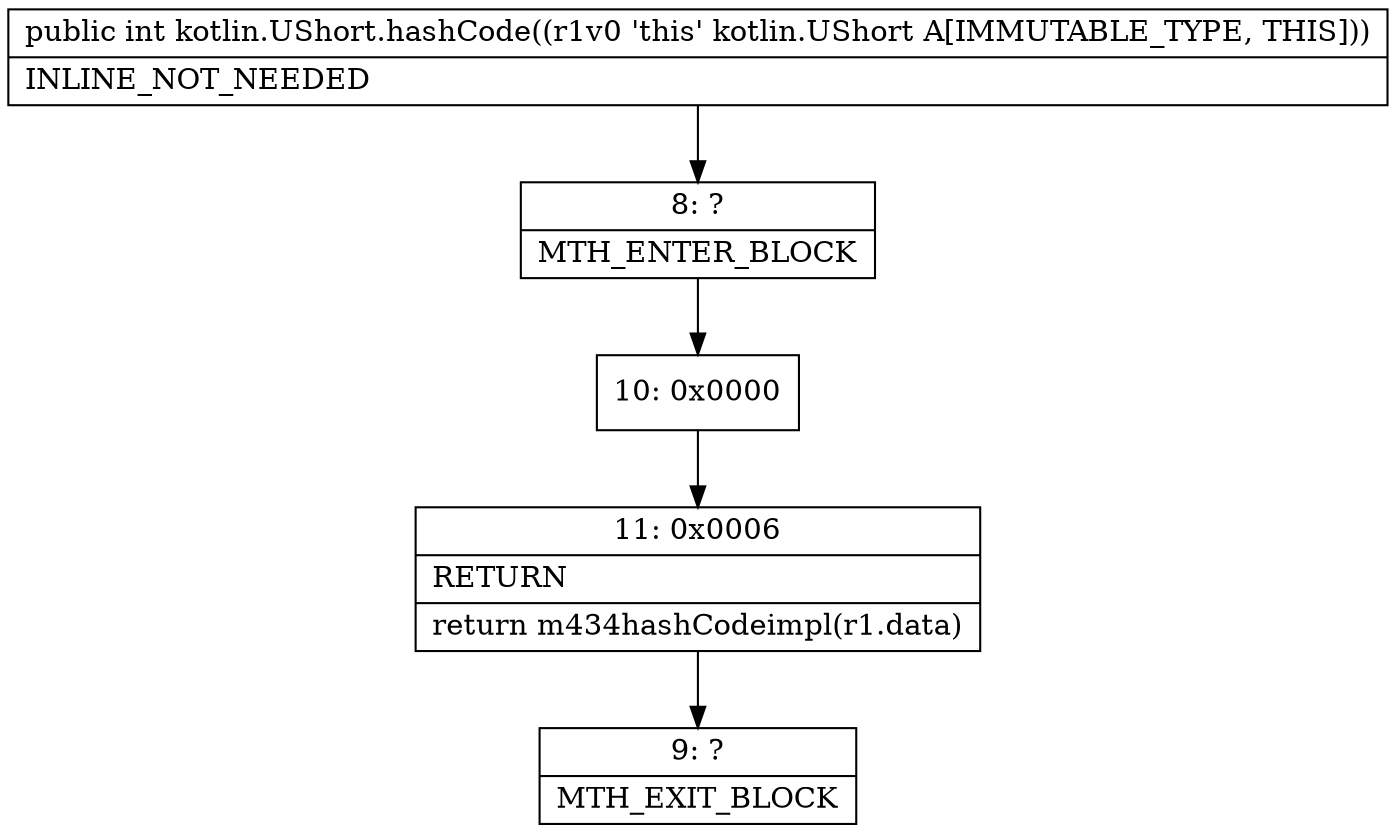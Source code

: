 digraph "CFG forkotlin.UShort.hashCode()I" {
Node_8 [shape=record,label="{8\:\ ?|MTH_ENTER_BLOCK\l}"];
Node_10 [shape=record,label="{10\:\ 0x0000}"];
Node_11 [shape=record,label="{11\:\ 0x0006|RETURN\l|return m434hashCodeimpl(r1.data)\l}"];
Node_9 [shape=record,label="{9\:\ ?|MTH_EXIT_BLOCK\l}"];
MethodNode[shape=record,label="{public int kotlin.UShort.hashCode((r1v0 'this' kotlin.UShort A[IMMUTABLE_TYPE, THIS]))  | INLINE_NOT_NEEDED\l}"];
MethodNode -> Node_8;Node_8 -> Node_10;
Node_10 -> Node_11;
Node_11 -> Node_9;
}

